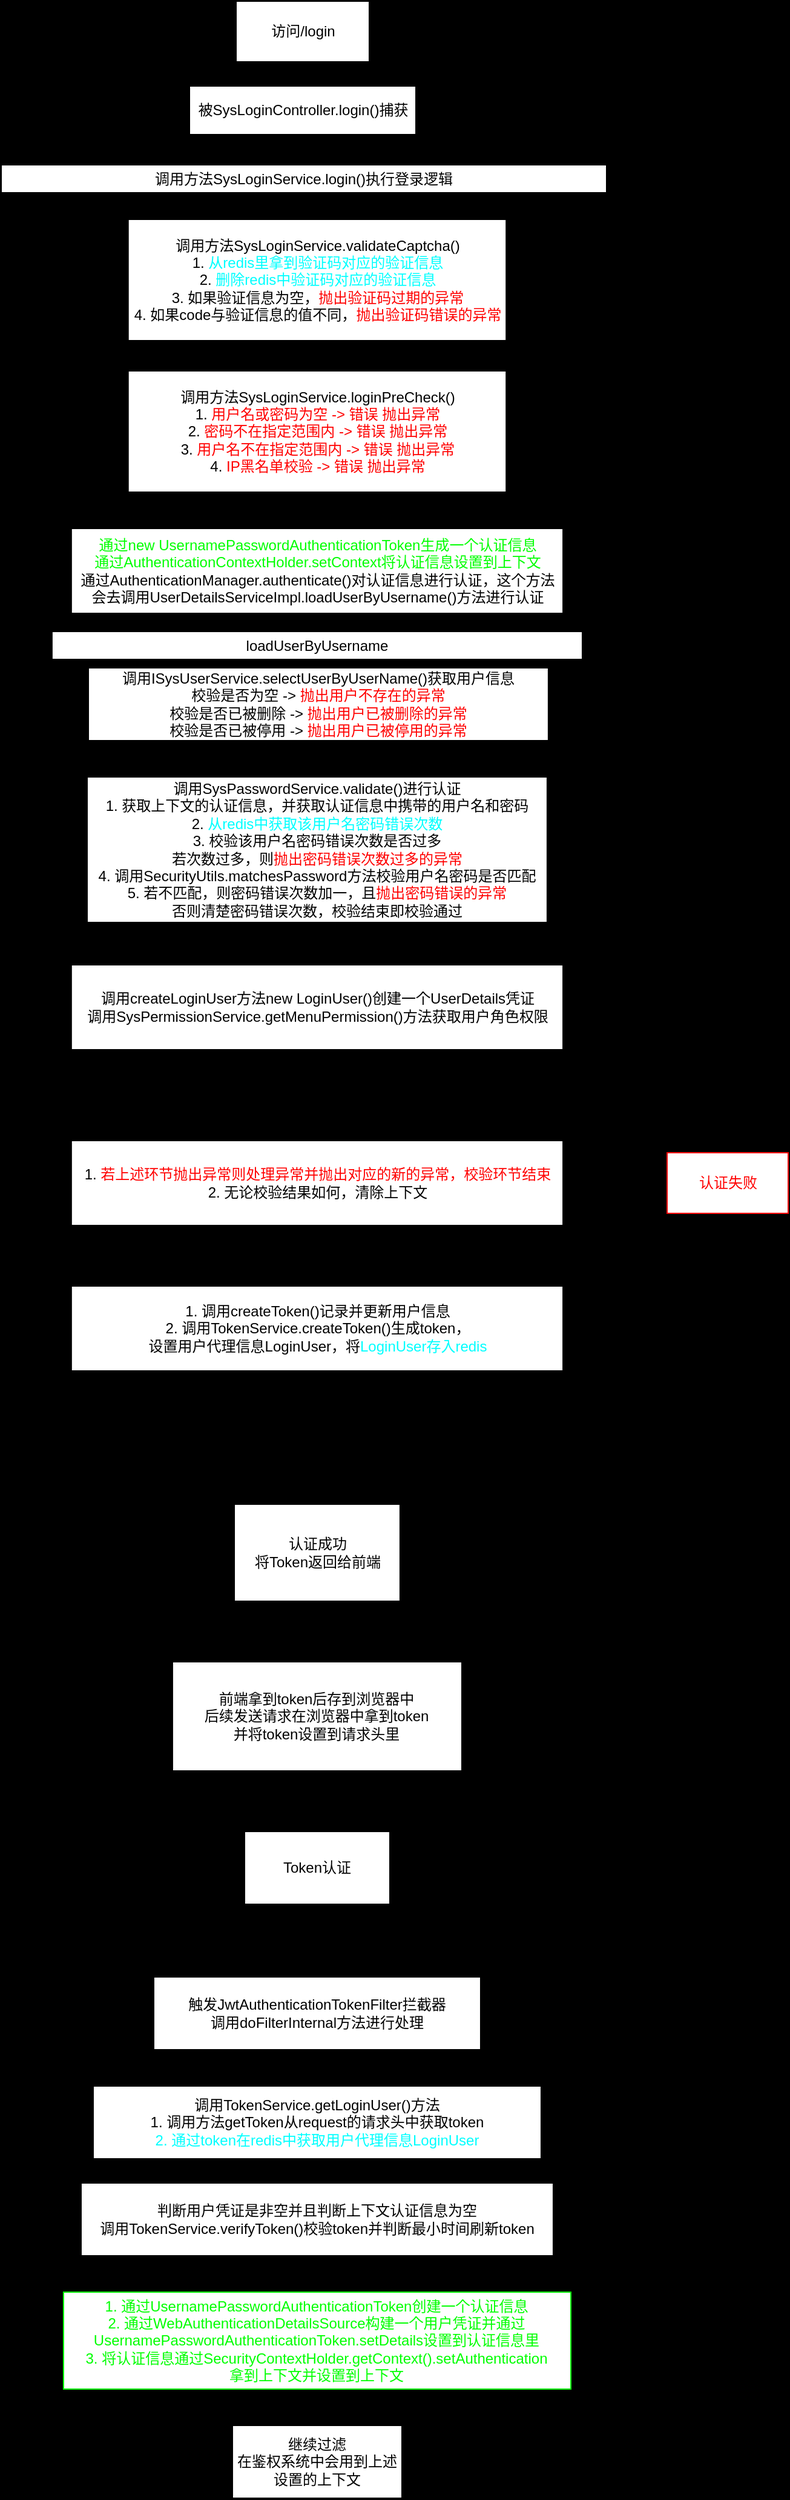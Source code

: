 <mxfile>
    <diagram id="IyeDk-cAWrKOq7F3gyWb" name="第 1 页">
        <mxGraphModel dx="985" dy="704" grid="1" gridSize="10" guides="1" tooltips="1" connect="1" arrows="1" fold="1" page="1" pageScale="1" pageWidth="827" pageHeight="1169" background="#000000" math="0" shadow="0">
            <root>
                <mxCell id="0"/>
                <mxCell id="1" parent="0"/>
                <mxCell id="7" value="" style="edgeStyle=none;html=1;" edge="1" parent="1" source="5" target="6">
                    <mxGeometry relative="1" as="geometry"/>
                </mxCell>
                <mxCell id="5" value="访问/login" style="html=1;" vertex="1" parent="1">
                    <mxGeometry x="304" y="60" width="110" height="50" as="geometry"/>
                </mxCell>
                <mxCell id="9" value="" style="edgeStyle=none;html=1;entryX=0.5;entryY=0;entryDx=0;entryDy=0;" edge="1" parent="1" source="6" target="20">
                    <mxGeometry relative="1" as="geometry">
                        <mxPoint x="359.0" y="240" as="targetPoint"/>
                    </mxGeometry>
                </mxCell>
                <mxCell id="6" value="被SysLoginController.login()捕获" style="html=1;" vertex="1" parent="1">
                    <mxGeometry x="265.5" y="130" width="187" height="40" as="geometry"/>
                </mxCell>
                <mxCell id="20" value="&lt;span style=&quot;font-weight: 400;&quot;&gt;调用方法SysLoginService.login()执行登录逻辑&lt;/span&gt;" style="swimlane;whiteSpace=wrap;html=1;" vertex="1" parent="1">
                    <mxGeometry x="110" y="195" width="500" height="1075" as="geometry">
                        <mxRectangle x="109" y="195" width="290" height="30" as="alternateBounds"/>
                    </mxGeometry>
                </mxCell>
                <mxCell id="22" value="" style="edgeStyle=none;html=1;" edge="1" parent="20" source="10" target="21">
                    <mxGeometry relative="1" as="geometry"/>
                </mxCell>
                <mxCell id="10" value="调用方法SysLoginService.validateCaptcha()&lt;br&gt;1. &lt;font color=&quot;#00ffff&quot;&gt;从redis里拿到验证码对应的验证信息&lt;/font&gt;&lt;br&gt;2. &lt;font color=&quot;#00ffff&quot;&gt;删除redis中验证码对应的验证信息&lt;/font&gt;&lt;br&gt;3. 如果验证信息为空，&lt;font color=&quot;#ff0000&quot;&gt;抛出验证码过期的异常&lt;/font&gt;&lt;br&gt;4. 如果code与验证信息的值不同，&lt;font color=&quot;#ff0000&quot;&gt;抛出验证码错误的异常&lt;/font&gt;" style="html=1;" vertex="1" parent="20">
                    <mxGeometry x="104.85" y="45" width="312.25" height="100" as="geometry"/>
                </mxCell>
                <mxCell id="24" value="" style="edgeStyle=none;html=1;" edge="1" parent="20" source="21" target="23">
                    <mxGeometry relative="1" as="geometry"/>
                </mxCell>
                <mxCell id="21" value="调用方法SysLoginService.loginPreCheck()&lt;br&gt;1. &lt;font color=&quot;#ff0000&quot;&gt;用户名或密码为空 -&amp;gt; 错误 抛出异常&lt;/font&gt;&lt;br&gt;2. &lt;font color=&quot;#ff0000&quot;&gt;密码不在指定范围内 -&amp;gt; 错误 抛出异常&lt;/font&gt;&lt;br&gt;3. &lt;font color=&quot;#ff0000&quot;&gt;用户名不在指定范围内 -&amp;gt; 错误 抛出异常&lt;/font&gt;&lt;br&gt;4. &lt;font color=&quot;#ff0000&quot;&gt;IP黑名单校验 -&amp;gt; 错误 抛出异常&lt;/font&gt;" style="html=1;" vertex="1" parent="20">
                    <mxGeometry x="104.85" y="170" width="312.25" height="100" as="geometry"/>
                </mxCell>
                <mxCell id="26" style="edgeStyle=none;html=1;entryX=0.5;entryY=0;entryDx=0;entryDy=0;" edge="1" parent="20" source="23" target="25">
                    <mxGeometry relative="1" as="geometry"/>
                </mxCell>
                <mxCell id="23" value="&lt;font color=&quot;#00ff00&quot;&gt;通过new UsernamePasswordAuthenticationToken生成一个认证信息&lt;br&gt;通过AuthenticationContextHolder.setContext将认证信息设置到上下文&lt;/font&gt;&lt;br&gt;通过AuthenticationManager.authenticate()对认证信息进行认证，这个方法&lt;br&gt;会去调用UserDetailsServiceImpl.loadUserByUsername()方法进行认证" style="html=1;" vertex="1" parent="20">
                    <mxGeometry x="57.91" y="300" width="406.13" height="70" as="geometry"/>
                </mxCell>
                <mxCell id="39" value="" style="edgeStyle=none;html=1;entryX=0.5;entryY=0;entryDx=0;entryDy=0;exitX=0.5;exitY=1;exitDx=0;exitDy=0;" edge="1" parent="20" source="25" target="40">
                    <mxGeometry relative="1" as="geometry">
                        <mxPoint x="261" y="785" as="sourcePoint"/>
                        <mxPoint x="245.01" y="805" as="targetPoint"/>
                    </mxGeometry>
                </mxCell>
                <mxCell id="25" value="&lt;span style=&quot;font-weight: 400;&quot;&gt;loadUserByUsername&lt;/span&gt;" style="swimlane;whiteSpace=wrap;html=1;" vertex="1" parent="20">
                    <mxGeometry x="41.94" y="385" width="438.06" height="390" as="geometry">
                        <mxRectangle x="25.98" y="380" width="160" height="30" as="alternateBounds"/>
                    </mxGeometry>
                </mxCell>
                <mxCell id="29" value="" style="edgeStyle=none;html=1;" edge="1" parent="25" source="27" target="28">
                    <mxGeometry relative="1" as="geometry"/>
                </mxCell>
                <mxCell id="27" value="调用ISysUserService.selectUserByUserName()获取用户信息&lt;br&gt;校验是否为空 -&amp;gt; &lt;font color=&quot;#ff0000&quot;&gt;抛出用户不存在的异常&lt;/font&gt;&lt;br&gt;校验是否已被删除 -&amp;gt; &lt;font color=&quot;#ff0000&quot;&gt;抛出用户已被删除的异常&lt;/font&gt;&lt;br&gt;校验是否已被停用 -&amp;gt; &lt;font color=&quot;#ff0000&quot;&gt;抛出用户已被停用的异常&lt;/font&gt;" style="whiteSpace=wrap;html=1;" vertex="1" parent="25">
                    <mxGeometry x="30.04" y="30" width="379.96" height="60" as="geometry"/>
                </mxCell>
                <mxCell id="28" value="调用SysPasswordService.validate()进行认证&lt;br&gt;1. 获取上下文的认证信息，并获取认证信息中携带的用户名和密码&lt;br&gt;2. &lt;font color=&quot;#00ffff&quot;&gt;从redis中获取该用户名密码错误次数&lt;/font&gt;&lt;br&gt;3. 校验该用户名密码错误次数是否过多&lt;br&gt;若次数过多，则&lt;font color=&quot;#ff0000&quot;&gt;抛出密码错误次数过多的异常&lt;/font&gt;&lt;br&gt;4. 调用SecurityUtils.matchesPassword方法校验用户名密码是否匹配&lt;br&gt;5. 若不匹配，则密码错误次数加一，且&lt;font color=&quot;#ff0000&quot;&gt;抛出密码错误的异常&lt;/font&gt;&lt;br&gt;否则清楚密码错误次数，校验结束即校验通过" style="whiteSpace=wrap;html=1;" vertex="1" parent="25">
                    <mxGeometry x="29.05" y="120" width="379.96" height="120" as="geometry"/>
                </mxCell>
                <mxCell id="36" value="调用createLoginUser方法new&amp;nbsp;LoginUser()创建一个UserDetails凭证&lt;br&gt;调用SysPermissionService.getMenuPermission()方法获取用户角色权限" style="html=1;" vertex="1" parent="25">
                    <mxGeometry x="15.96" y="275" width="406.13" height="70" as="geometry"/>
                </mxCell>
                <mxCell id="37" style="edgeStyle=none;html=1;entryX=0.5;entryY=0;entryDx=0;entryDy=0;" edge="1" parent="25" source="28" target="36">
                    <mxGeometry relative="1" as="geometry"/>
                </mxCell>
                <mxCell id="44" value="" style="edgeStyle=none;html=1;" edge="1" parent="20" source="40" target="43">
                    <mxGeometry relative="1" as="geometry"/>
                </mxCell>
                <mxCell id="40" value="1. &lt;font color=&quot;#ff0000&quot;&gt;若上述环节抛出异常则处理异常并抛出对应的新的异常，校验环节结束&lt;/font&gt;&lt;br&gt;2. 无论校验结果如何，清除上下文" style="html=1;" vertex="1" parent="20">
                    <mxGeometry x="57.91" y="805" width="406.13" height="70" as="geometry"/>
                </mxCell>
                <mxCell id="43" value="1. 调用createToken()记录并更新用户信息&lt;br&gt;2. 调用TokenService.createToken()生成token，&lt;br&gt;设置用户代理信息LoginUser，将&lt;font color=&quot;#00ffff&quot;&gt;LoginUser存入redis&lt;/font&gt;" style="html=1;" vertex="1" parent="20">
                    <mxGeometry x="57.91" y="925" width="406.13" height="70" as="geometry"/>
                </mxCell>
                <mxCell id="45" style="edgeStyle=none;html=1;entryX=0;entryY=0.5;entryDx=0;entryDy=0;" edge="1" parent="1" source="40" target="46">
                    <mxGeometry relative="1" as="geometry">
                        <mxPoint x="660" y="1055" as="targetPoint"/>
                    </mxGeometry>
                </mxCell>
                <mxCell id="46" value="认证失败" style="html=1;fontColor=#FF0000;labelBorderColor=none;strokeColor=#FF0000;" vertex="1" parent="1">
                    <mxGeometry x="660" y="1010" width="100" height="50" as="geometry"/>
                </mxCell>
                <mxCell id="47" style="edgeStyle=none;html=1;entryX=0.5;entryY=0;entryDx=0;entryDy=0;" edge="1" parent="1" source="43" target="48">
                    <mxGeometry relative="1" as="geometry">
                        <mxPoint x="333.065" y="1330.0" as="targetPoint"/>
                    </mxGeometry>
                </mxCell>
                <mxCell id="65" value="" style="edgeStyle=none;html=1;fontColor=#00FFFF;" edge="1" parent="1" source="48" target="64">
                    <mxGeometry relative="1" as="geometry"/>
                </mxCell>
                <mxCell id="48" value="认证成功&lt;br&gt;将Token返回给前端" style="html=1;" vertex="1" parent="1">
                    <mxGeometry x="302.51" y="1300" width="136.93" height="80" as="geometry"/>
                </mxCell>
                <mxCell id="51" value="" style="edgeStyle=none;html=1;" edge="1" parent="1" source="49" target="50">
                    <mxGeometry relative="1" as="geometry"/>
                </mxCell>
                <mxCell id="49" value="Token认证" style="whiteSpace=wrap;html=1;" vertex="1" parent="1">
                    <mxGeometry x="310.98" y="1570" width="120" height="60" as="geometry"/>
                </mxCell>
                <mxCell id="53" value="" style="edgeStyle=none;html=1;" edge="1" parent="1" source="50" target="52">
                    <mxGeometry relative="1" as="geometry"/>
                </mxCell>
                <mxCell id="50" value="触发JwtAuthenticationTokenFilter拦截器&lt;br&gt;调用doFilterInternal方法进行处理" style="whiteSpace=wrap;html=1;" vertex="1" parent="1">
                    <mxGeometry x="235.98" y="1690" width="270" height="60" as="geometry"/>
                </mxCell>
                <mxCell id="55" value="" style="edgeStyle=none;html=1;" edge="1" parent="1" source="52" target="54">
                    <mxGeometry relative="1" as="geometry"/>
                </mxCell>
                <mxCell id="52" value="调用TokenService.getLoginUser()方法&lt;br&gt;1. 调用方法getToken从request的请求头中获取token&lt;br&gt;&lt;font color=&quot;#00ffff&quot;&gt;2. 通过token在redis中获取用户代理信息LoginUser&lt;/font&gt;" style="whiteSpace=wrap;html=1;" vertex="1" parent="1">
                    <mxGeometry x="185.98" y="1780" width="370" height="60" as="geometry"/>
                </mxCell>
                <mxCell id="57" value="" style="edgeStyle=none;html=1;" edge="1" parent="1" source="54" target="56">
                    <mxGeometry relative="1" as="geometry"/>
                </mxCell>
                <mxCell id="54" value="判断用户凭证是非空并且判断上下文认证信息为空&lt;br&gt;调用TokenService.verifyToken()校验token并判断最小时间刷新token" style="whiteSpace=wrap;html=1;" vertex="1" parent="1">
                    <mxGeometry x="175.98" y="1860" width="390" height="60" as="geometry"/>
                </mxCell>
                <mxCell id="59" value="" style="edgeStyle=none;html=1;" edge="1" parent="1" source="56" target="58">
                    <mxGeometry relative="1" as="geometry"/>
                </mxCell>
                <mxCell id="56" value="&lt;font color=&quot;#00ff00&quot;&gt;1. 通过UsernamePasswordAuthenticationToken创建一个认证信息&lt;br&gt;2. 通过WebAuthenticationDetailsSource构建一个用户凭证并通过UsernamePasswordAuthenticationToken.setDetails设置到认证信息里&lt;br&gt;3. 将认证信息通过SecurityContextHolder.getContext().setAuthentication&lt;br&gt;拿到上下文并设置到上下文&lt;/font&gt;" style="whiteSpace=wrap;html=1;strokeColor=#00FF00;" vertex="1" parent="1">
                    <mxGeometry x="161.46" y="1950" width="419.02" height="80" as="geometry"/>
                </mxCell>
                <mxCell id="58" value="继续过滤&lt;br&gt;在鉴权系统中会用到上述设置的上下文" style="whiteSpace=wrap;html=1;" vertex="1" parent="1">
                    <mxGeometry x="300.98" y="2060" width="140" height="60" as="geometry"/>
                </mxCell>
                <mxCell id="66" style="edgeStyle=none;html=1;entryX=0.5;entryY=0;entryDx=0;entryDy=0;fontColor=#00FFFF;" edge="1" parent="1" source="64" target="49">
                    <mxGeometry relative="1" as="geometry"/>
                </mxCell>
                <mxCell id="64" value="前端拿到token后存到浏览器中&lt;br&gt;后续发送请求在浏览器中拿到token&lt;br&gt;并将token设置到请求头里" style="whiteSpace=wrap;html=1;" vertex="1" parent="1">
                    <mxGeometry x="251.46" y="1430" width="239.02" height="90" as="geometry"/>
                </mxCell>
            </root>
        </mxGraphModel>
    </diagram>
</mxfile>